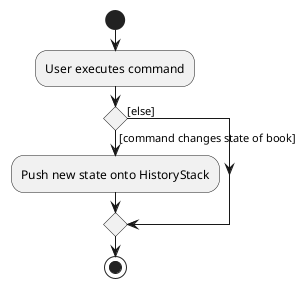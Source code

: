 @startuml
start
:User executes command;

'Since the beta syntax does not support placing the condition outside the
'diamond we place it as the true branch instead.

if () then ([command changes state of book])
    :Push new state onto HistoryStack;
else ([else])
endif
stop
@enduml
